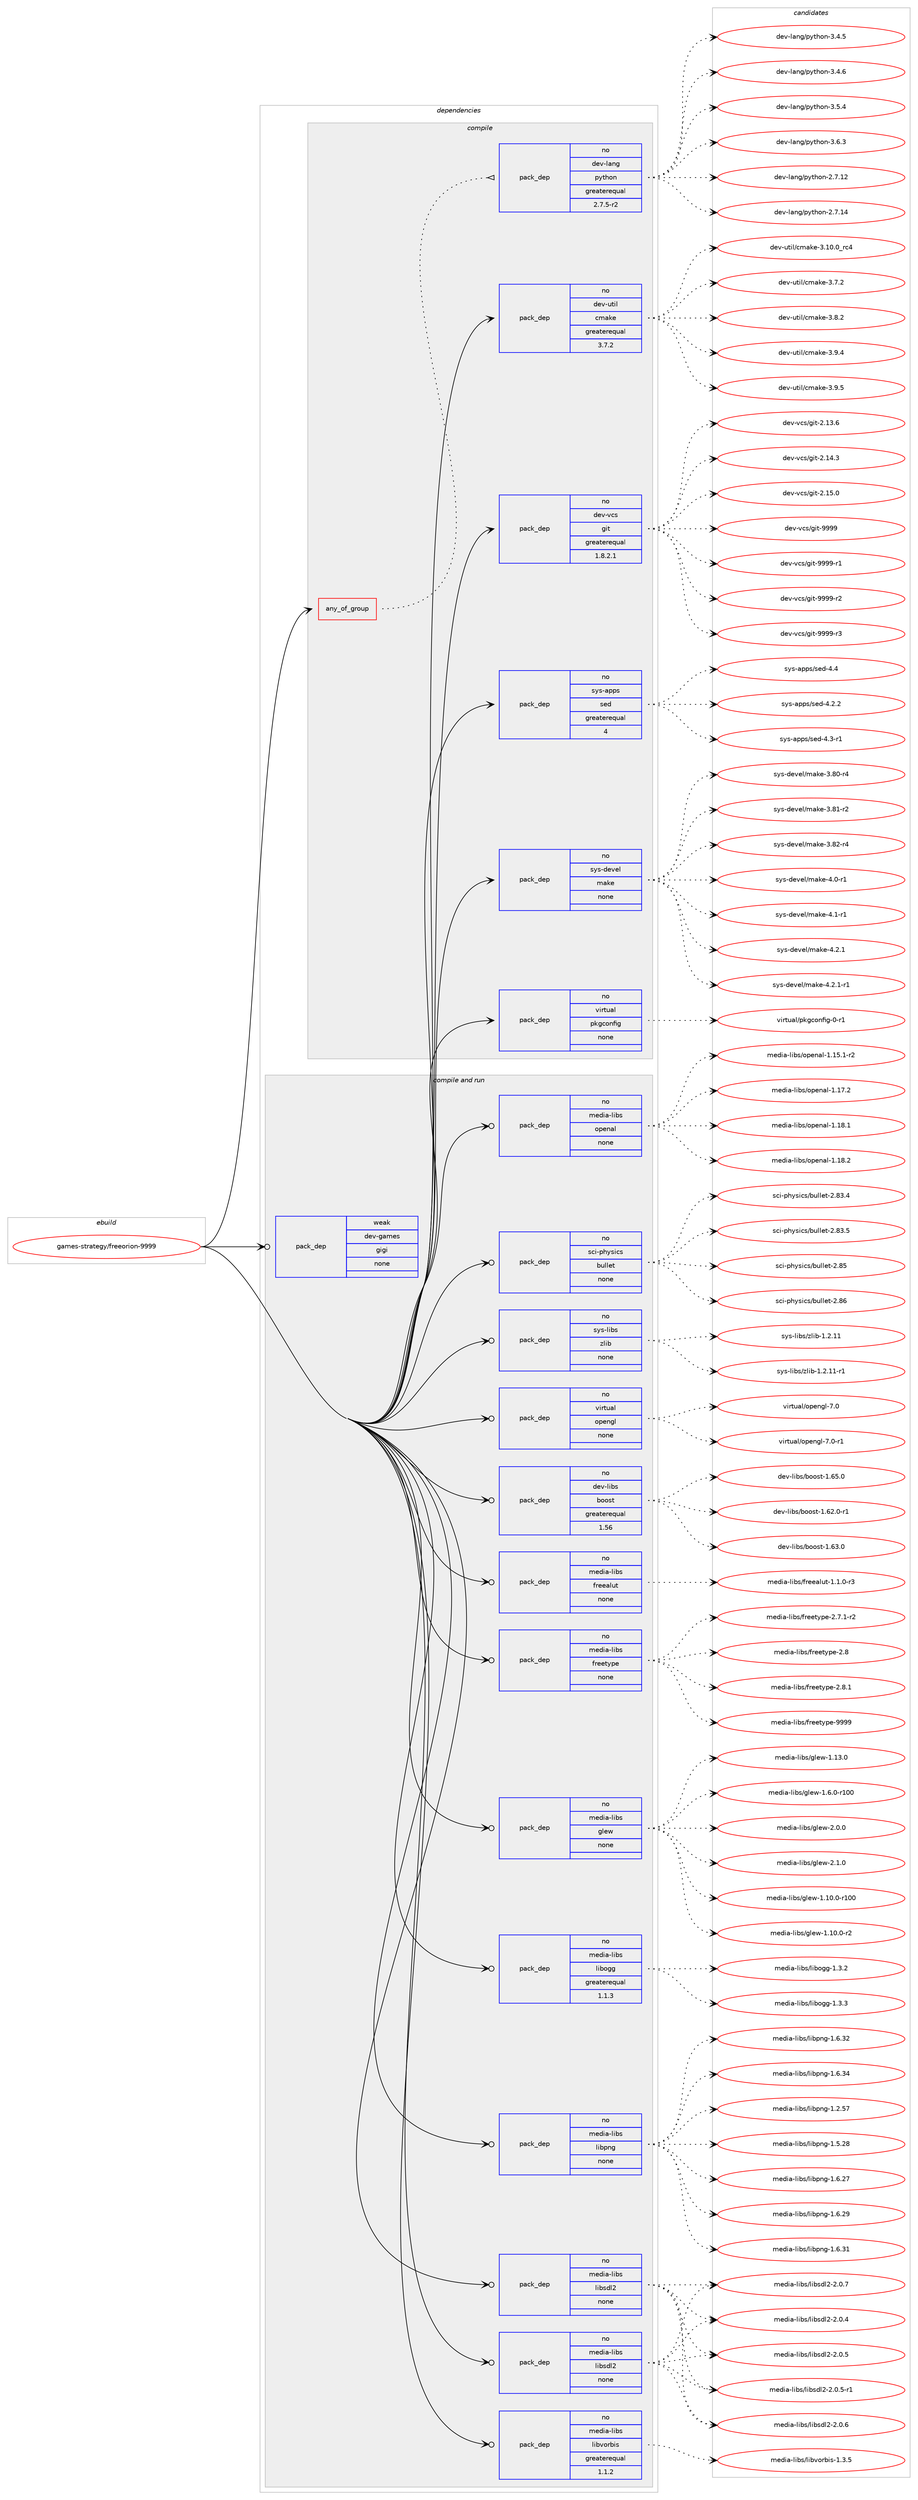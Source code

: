 digraph prolog {

# *************
# Graph options
# *************

newrank=true;
concentrate=true;
compound=true;
graph [rankdir=LR,fontname=Helvetica,fontsize=10,ranksep=1.5];#, ranksep=2.5, nodesep=0.2];
edge  [arrowhead=vee];
node  [fontname=Helvetica,fontsize=10];

# **********
# The ebuild
# **********

subgraph cluster_leftcol {
color=gray;
rank=same;
label=<<i>ebuild</i>>;
id [label="games-strategy/freeorion-9999", color=red, width=4, href="../games-strategy/freeorion-9999.svg"];
}

# ****************
# The dependencies
# ****************

subgraph cluster_midcol {
color=gray;
label=<<i>dependencies</i>>;
subgraph cluster_compile {
fillcolor="#eeeeee";
style=filled;
label=<<i>compile</i>>;
subgraph any4710 {
dependency304415 [label=<<TABLE BORDER="0" CELLBORDER="1" CELLSPACING="0" CELLPADDING="4"><TR><TD CELLPADDING="10">any_of_group</TD></TR></TABLE>>, shape=none, color=red];subgraph pack218459 {
dependency304416 [label=<<TABLE BORDER="0" CELLBORDER="1" CELLSPACING="0" CELLPADDING="4" WIDTH="220"><TR><TD ROWSPAN="6" CELLPADDING="30">pack_dep</TD></TR><TR><TD WIDTH="110">no</TD></TR><TR><TD>dev-lang</TD></TR><TR><TD>python</TD></TR><TR><TD>greaterequal</TD></TR><TR><TD>2.7.5-r2</TD></TR></TABLE>>, shape=none, color=blue];
}
dependency304415:e -> dependency304416:w [weight=20,style="dotted",arrowhead="oinv"];
}
id:e -> dependency304415:w [weight=20,style="solid",arrowhead="vee"];
subgraph pack218460 {
dependency304417 [label=<<TABLE BORDER="0" CELLBORDER="1" CELLSPACING="0" CELLPADDING="4" WIDTH="220"><TR><TD ROWSPAN="6" CELLPADDING="30">pack_dep</TD></TR><TR><TD WIDTH="110">no</TD></TR><TR><TD>dev-util</TD></TR><TR><TD>cmake</TD></TR><TR><TD>greaterequal</TD></TR><TR><TD>3.7.2</TD></TR></TABLE>>, shape=none, color=blue];
}
id:e -> dependency304417:w [weight=20,style="solid",arrowhead="vee"];
subgraph pack218461 {
dependency304418 [label=<<TABLE BORDER="0" CELLBORDER="1" CELLSPACING="0" CELLPADDING="4" WIDTH="220"><TR><TD ROWSPAN="6" CELLPADDING="30">pack_dep</TD></TR><TR><TD WIDTH="110">no</TD></TR><TR><TD>dev-vcs</TD></TR><TR><TD>git</TD></TR><TR><TD>greaterequal</TD></TR><TR><TD>1.8.2.1</TD></TR></TABLE>>, shape=none, color=blue];
}
id:e -> dependency304418:w [weight=20,style="solid",arrowhead="vee"];
subgraph pack218462 {
dependency304419 [label=<<TABLE BORDER="0" CELLBORDER="1" CELLSPACING="0" CELLPADDING="4" WIDTH="220"><TR><TD ROWSPAN="6" CELLPADDING="30">pack_dep</TD></TR><TR><TD WIDTH="110">no</TD></TR><TR><TD>sys-apps</TD></TR><TR><TD>sed</TD></TR><TR><TD>greaterequal</TD></TR><TR><TD>4</TD></TR></TABLE>>, shape=none, color=blue];
}
id:e -> dependency304419:w [weight=20,style="solid",arrowhead="vee"];
subgraph pack218463 {
dependency304420 [label=<<TABLE BORDER="0" CELLBORDER="1" CELLSPACING="0" CELLPADDING="4" WIDTH="220"><TR><TD ROWSPAN="6" CELLPADDING="30">pack_dep</TD></TR><TR><TD WIDTH="110">no</TD></TR><TR><TD>sys-devel</TD></TR><TR><TD>make</TD></TR><TR><TD>none</TD></TR><TR><TD></TD></TR></TABLE>>, shape=none, color=blue];
}
id:e -> dependency304420:w [weight=20,style="solid",arrowhead="vee"];
subgraph pack218464 {
dependency304421 [label=<<TABLE BORDER="0" CELLBORDER="1" CELLSPACING="0" CELLPADDING="4" WIDTH="220"><TR><TD ROWSPAN="6" CELLPADDING="30">pack_dep</TD></TR><TR><TD WIDTH="110">no</TD></TR><TR><TD>virtual</TD></TR><TR><TD>pkgconfig</TD></TR><TR><TD>none</TD></TR><TR><TD></TD></TR></TABLE>>, shape=none, color=blue];
}
id:e -> dependency304421:w [weight=20,style="solid",arrowhead="vee"];
}
subgraph cluster_compileandrun {
fillcolor="#eeeeee";
style=filled;
label=<<i>compile and run</i>>;
subgraph pack218465 {
dependency304422 [label=<<TABLE BORDER="0" CELLBORDER="1" CELLSPACING="0" CELLPADDING="4" WIDTH="220"><TR><TD ROWSPAN="6" CELLPADDING="30">pack_dep</TD></TR><TR><TD WIDTH="110">no</TD></TR><TR><TD>dev-libs</TD></TR><TR><TD>boost</TD></TR><TR><TD>greaterequal</TD></TR><TR><TD>1.56</TD></TR></TABLE>>, shape=none, color=blue];
}
id:e -> dependency304422:w [weight=20,style="solid",arrowhead="odotvee"];
subgraph pack218466 {
dependency304423 [label=<<TABLE BORDER="0" CELLBORDER="1" CELLSPACING="0" CELLPADDING="4" WIDTH="220"><TR><TD ROWSPAN="6" CELLPADDING="30">pack_dep</TD></TR><TR><TD WIDTH="110">no</TD></TR><TR><TD>media-libs</TD></TR><TR><TD>freealut</TD></TR><TR><TD>none</TD></TR><TR><TD></TD></TR></TABLE>>, shape=none, color=blue];
}
id:e -> dependency304423:w [weight=20,style="solid",arrowhead="odotvee"];
subgraph pack218467 {
dependency304424 [label=<<TABLE BORDER="0" CELLBORDER="1" CELLSPACING="0" CELLPADDING="4" WIDTH="220"><TR><TD ROWSPAN="6" CELLPADDING="30">pack_dep</TD></TR><TR><TD WIDTH="110">no</TD></TR><TR><TD>media-libs</TD></TR><TR><TD>freetype</TD></TR><TR><TD>none</TD></TR><TR><TD></TD></TR></TABLE>>, shape=none, color=blue];
}
id:e -> dependency304424:w [weight=20,style="solid",arrowhead="odotvee"];
subgraph pack218468 {
dependency304425 [label=<<TABLE BORDER="0" CELLBORDER="1" CELLSPACING="0" CELLPADDING="4" WIDTH="220"><TR><TD ROWSPAN="6" CELLPADDING="30">pack_dep</TD></TR><TR><TD WIDTH="110">no</TD></TR><TR><TD>media-libs</TD></TR><TR><TD>glew</TD></TR><TR><TD>none</TD></TR><TR><TD></TD></TR></TABLE>>, shape=none, color=blue];
}
id:e -> dependency304425:w [weight=20,style="solid",arrowhead="odotvee"];
subgraph pack218469 {
dependency304426 [label=<<TABLE BORDER="0" CELLBORDER="1" CELLSPACING="0" CELLPADDING="4" WIDTH="220"><TR><TD ROWSPAN="6" CELLPADDING="30">pack_dep</TD></TR><TR><TD WIDTH="110">no</TD></TR><TR><TD>media-libs</TD></TR><TR><TD>libogg</TD></TR><TR><TD>greaterequal</TD></TR><TR><TD>1.1.3</TD></TR></TABLE>>, shape=none, color=blue];
}
id:e -> dependency304426:w [weight=20,style="solid",arrowhead="odotvee"];
subgraph pack218470 {
dependency304427 [label=<<TABLE BORDER="0" CELLBORDER="1" CELLSPACING="0" CELLPADDING="4" WIDTH="220"><TR><TD ROWSPAN="6" CELLPADDING="30">pack_dep</TD></TR><TR><TD WIDTH="110">no</TD></TR><TR><TD>media-libs</TD></TR><TR><TD>libpng</TD></TR><TR><TD>none</TD></TR><TR><TD></TD></TR></TABLE>>, shape=none, color=blue];
}
id:e -> dependency304427:w [weight=20,style="solid",arrowhead="odotvee"];
subgraph pack218471 {
dependency304428 [label=<<TABLE BORDER="0" CELLBORDER="1" CELLSPACING="0" CELLPADDING="4" WIDTH="220"><TR><TD ROWSPAN="6" CELLPADDING="30">pack_dep</TD></TR><TR><TD WIDTH="110">no</TD></TR><TR><TD>media-libs</TD></TR><TR><TD>libsdl2</TD></TR><TR><TD>none</TD></TR><TR><TD></TD></TR></TABLE>>, shape=none, color=blue];
}
id:e -> dependency304428:w [weight=20,style="solid",arrowhead="odotvee"];
subgraph pack218472 {
dependency304429 [label=<<TABLE BORDER="0" CELLBORDER="1" CELLSPACING="0" CELLPADDING="4" WIDTH="220"><TR><TD ROWSPAN="6" CELLPADDING="30">pack_dep</TD></TR><TR><TD WIDTH="110">no</TD></TR><TR><TD>media-libs</TD></TR><TR><TD>libsdl2</TD></TR><TR><TD>none</TD></TR><TR><TD></TD></TR></TABLE>>, shape=none, color=blue];
}
id:e -> dependency304429:w [weight=20,style="solid",arrowhead="odotvee"];
subgraph pack218473 {
dependency304430 [label=<<TABLE BORDER="0" CELLBORDER="1" CELLSPACING="0" CELLPADDING="4" WIDTH="220"><TR><TD ROWSPAN="6" CELLPADDING="30">pack_dep</TD></TR><TR><TD WIDTH="110">no</TD></TR><TR><TD>media-libs</TD></TR><TR><TD>libvorbis</TD></TR><TR><TD>greaterequal</TD></TR><TR><TD>1.1.2</TD></TR></TABLE>>, shape=none, color=blue];
}
id:e -> dependency304430:w [weight=20,style="solid",arrowhead="odotvee"];
subgraph pack218474 {
dependency304431 [label=<<TABLE BORDER="0" CELLBORDER="1" CELLSPACING="0" CELLPADDING="4" WIDTH="220"><TR><TD ROWSPAN="6" CELLPADDING="30">pack_dep</TD></TR><TR><TD WIDTH="110">no</TD></TR><TR><TD>media-libs</TD></TR><TR><TD>openal</TD></TR><TR><TD>none</TD></TR><TR><TD></TD></TR></TABLE>>, shape=none, color=blue];
}
id:e -> dependency304431:w [weight=20,style="solid",arrowhead="odotvee"];
subgraph pack218475 {
dependency304432 [label=<<TABLE BORDER="0" CELLBORDER="1" CELLSPACING="0" CELLPADDING="4" WIDTH="220"><TR><TD ROWSPAN="6" CELLPADDING="30">pack_dep</TD></TR><TR><TD WIDTH="110">no</TD></TR><TR><TD>sci-physics</TD></TR><TR><TD>bullet</TD></TR><TR><TD>none</TD></TR><TR><TD></TD></TR></TABLE>>, shape=none, color=blue];
}
id:e -> dependency304432:w [weight=20,style="solid",arrowhead="odotvee"];
subgraph pack218476 {
dependency304433 [label=<<TABLE BORDER="0" CELLBORDER="1" CELLSPACING="0" CELLPADDING="4" WIDTH="220"><TR><TD ROWSPAN="6" CELLPADDING="30">pack_dep</TD></TR><TR><TD WIDTH="110">no</TD></TR><TR><TD>sys-libs</TD></TR><TR><TD>zlib</TD></TR><TR><TD>none</TD></TR><TR><TD></TD></TR></TABLE>>, shape=none, color=blue];
}
id:e -> dependency304433:w [weight=20,style="solid",arrowhead="odotvee"];
subgraph pack218477 {
dependency304434 [label=<<TABLE BORDER="0" CELLBORDER="1" CELLSPACING="0" CELLPADDING="4" WIDTH="220"><TR><TD ROWSPAN="6" CELLPADDING="30">pack_dep</TD></TR><TR><TD WIDTH="110">no</TD></TR><TR><TD>virtual</TD></TR><TR><TD>opengl</TD></TR><TR><TD>none</TD></TR><TR><TD></TD></TR></TABLE>>, shape=none, color=blue];
}
id:e -> dependency304434:w [weight=20,style="solid",arrowhead="odotvee"];
subgraph pack218478 {
dependency304435 [label=<<TABLE BORDER="0" CELLBORDER="1" CELLSPACING="0" CELLPADDING="4" WIDTH="220"><TR><TD ROWSPAN="6" CELLPADDING="30">pack_dep</TD></TR><TR><TD WIDTH="110">weak</TD></TR><TR><TD>dev-games</TD></TR><TR><TD>gigi</TD></TR><TR><TD>none</TD></TR><TR><TD></TD></TR></TABLE>>, shape=none, color=blue];
}
id:e -> dependency304435:w [weight=20,style="solid",arrowhead="odotvee"];
}
subgraph cluster_run {
fillcolor="#eeeeee";
style=filled;
label=<<i>run</i>>;
}
}

# **************
# The candidates
# **************

subgraph cluster_choices {
rank=same;
color=gray;
label=<<i>candidates</i>>;

subgraph choice218459 {
color=black;
nodesep=1;
choice10010111845108971101034711212111610411111045504655464950 [label="dev-lang/python-2.7.12", color=red, width=4,href="../dev-lang/python-2.7.12.svg"];
choice10010111845108971101034711212111610411111045504655464952 [label="dev-lang/python-2.7.14", color=red, width=4,href="../dev-lang/python-2.7.14.svg"];
choice100101118451089711010347112121116104111110455146524653 [label="dev-lang/python-3.4.5", color=red, width=4,href="../dev-lang/python-3.4.5.svg"];
choice100101118451089711010347112121116104111110455146524654 [label="dev-lang/python-3.4.6", color=red, width=4,href="../dev-lang/python-3.4.6.svg"];
choice100101118451089711010347112121116104111110455146534652 [label="dev-lang/python-3.5.4", color=red, width=4,href="../dev-lang/python-3.5.4.svg"];
choice100101118451089711010347112121116104111110455146544651 [label="dev-lang/python-3.6.3", color=red, width=4,href="../dev-lang/python-3.6.3.svg"];
dependency304416:e -> choice10010111845108971101034711212111610411111045504655464950:w [style=dotted,weight="100"];
dependency304416:e -> choice10010111845108971101034711212111610411111045504655464952:w [style=dotted,weight="100"];
dependency304416:e -> choice100101118451089711010347112121116104111110455146524653:w [style=dotted,weight="100"];
dependency304416:e -> choice100101118451089711010347112121116104111110455146524654:w [style=dotted,weight="100"];
dependency304416:e -> choice100101118451089711010347112121116104111110455146534652:w [style=dotted,weight="100"];
dependency304416:e -> choice100101118451089711010347112121116104111110455146544651:w [style=dotted,weight="100"];
}
subgraph choice218460 {
color=black;
nodesep=1;
choice1001011184511711610510847991099710710145514649484648951149952 [label="dev-util/cmake-3.10.0_rc4", color=red, width=4,href="../dev-util/cmake-3.10.0_rc4.svg"];
choice10010111845117116105108479910997107101455146554650 [label="dev-util/cmake-3.7.2", color=red, width=4,href="../dev-util/cmake-3.7.2.svg"];
choice10010111845117116105108479910997107101455146564650 [label="dev-util/cmake-3.8.2", color=red, width=4,href="../dev-util/cmake-3.8.2.svg"];
choice10010111845117116105108479910997107101455146574652 [label="dev-util/cmake-3.9.4", color=red, width=4,href="../dev-util/cmake-3.9.4.svg"];
choice10010111845117116105108479910997107101455146574653 [label="dev-util/cmake-3.9.5", color=red, width=4,href="../dev-util/cmake-3.9.5.svg"];
dependency304417:e -> choice1001011184511711610510847991099710710145514649484648951149952:w [style=dotted,weight="100"];
dependency304417:e -> choice10010111845117116105108479910997107101455146554650:w [style=dotted,weight="100"];
dependency304417:e -> choice10010111845117116105108479910997107101455146564650:w [style=dotted,weight="100"];
dependency304417:e -> choice10010111845117116105108479910997107101455146574652:w [style=dotted,weight="100"];
dependency304417:e -> choice10010111845117116105108479910997107101455146574653:w [style=dotted,weight="100"];
}
subgraph choice218461 {
color=black;
nodesep=1;
choice10010111845118991154710310511645504649514654 [label="dev-vcs/git-2.13.6", color=red, width=4,href="../dev-vcs/git-2.13.6.svg"];
choice10010111845118991154710310511645504649524651 [label="dev-vcs/git-2.14.3", color=red, width=4,href="../dev-vcs/git-2.14.3.svg"];
choice10010111845118991154710310511645504649534648 [label="dev-vcs/git-2.15.0", color=red, width=4,href="../dev-vcs/git-2.15.0.svg"];
choice1001011184511899115471031051164557575757 [label="dev-vcs/git-9999", color=red, width=4,href="../dev-vcs/git-9999.svg"];
choice10010111845118991154710310511645575757574511449 [label="dev-vcs/git-9999-r1", color=red, width=4,href="../dev-vcs/git-9999-r1.svg"];
choice10010111845118991154710310511645575757574511450 [label="dev-vcs/git-9999-r2", color=red, width=4,href="../dev-vcs/git-9999-r2.svg"];
choice10010111845118991154710310511645575757574511451 [label="dev-vcs/git-9999-r3", color=red, width=4,href="../dev-vcs/git-9999-r3.svg"];
dependency304418:e -> choice10010111845118991154710310511645504649514654:w [style=dotted,weight="100"];
dependency304418:e -> choice10010111845118991154710310511645504649524651:w [style=dotted,weight="100"];
dependency304418:e -> choice10010111845118991154710310511645504649534648:w [style=dotted,weight="100"];
dependency304418:e -> choice1001011184511899115471031051164557575757:w [style=dotted,weight="100"];
dependency304418:e -> choice10010111845118991154710310511645575757574511449:w [style=dotted,weight="100"];
dependency304418:e -> choice10010111845118991154710310511645575757574511450:w [style=dotted,weight="100"];
dependency304418:e -> choice10010111845118991154710310511645575757574511451:w [style=dotted,weight="100"];
}
subgraph choice218462 {
color=black;
nodesep=1;
choice115121115459711211211547115101100455246504650 [label="sys-apps/sed-4.2.2", color=red, width=4,href="../sys-apps/sed-4.2.2.svg"];
choice115121115459711211211547115101100455246514511449 [label="sys-apps/sed-4.3-r1", color=red, width=4,href="../sys-apps/sed-4.3-r1.svg"];
choice11512111545971121121154711510110045524652 [label="sys-apps/sed-4.4", color=red, width=4,href="../sys-apps/sed-4.4.svg"];
dependency304419:e -> choice115121115459711211211547115101100455246504650:w [style=dotted,weight="100"];
dependency304419:e -> choice115121115459711211211547115101100455246514511449:w [style=dotted,weight="100"];
dependency304419:e -> choice11512111545971121121154711510110045524652:w [style=dotted,weight="100"];
}
subgraph choice218463 {
color=black;
nodesep=1;
choice11512111545100101118101108471099710710145514656484511452 [label="sys-devel/make-3.80-r4", color=red, width=4,href="../sys-devel/make-3.80-r4.svg"];
choice11512111545100101118101108471099710710145514656494511450 [label="sys-devel/make-3.81-r2", color=red, width=4,href="../sys-devel/make-3.81-r2.svg"];
choice11512111545100101118101108471099710710145514656504511452 [label="sys-devel/make-3.82-r4", color=red, width=4,href="../sys-devel/make-3.82-r4.svg"];
choice115121115451001011181011084710997107101455246484511449 [label="sys-devel/make-4.0-r1", color=red, width=4,href="../sys-devel/make-4.0-r1.svg"];
choice115121115451001011181011084710997107101455246494511449 [label="sys-devel/make-4.1-r1", color=red, width=4,href="../sys-devel/make-4.1-r1.svg"];
choice115121115451001011181011084710997107101455246504649 [label="sys-devel/make-4.2.1", color=red, width=4,href="../sys-devel/make-4.2.1.svg"];
choice1151211154510010111810110847109971071014552465046494511449 [label="sys-devel/make-4.2.1-r1", color=red, width=4,href="../sys-devel/make-4.2.1-r1.svg"];
dependency304420:e -> choice11512111545100101118101108471099710710145514656484511452:w [style=dotted,weight="100"];
dependency304420:e -> choice11512111545100101118101108471099710710145514656494511450:w [style=dotted,weight="100"];
dependency304420:e -> choice11512111545100101118101108471099710710145514656504511452:w [style=dotted,weight="100"];
dependency304420:e -> choice115121115451001011181011084710997107101455246484511449:w [style=dotted,weight="100"];
dependency304420:e -> choice115121115451001011181011084710997107101455246494511449:w [style=dotted,weight="100"];
dependency304420:e -> choice115121115451001011181011084710997107101455246504649:w [style=dotted,weight="100"];
dependency304420:e -> choice1151211154510010111810110847109971071014552465046494511449:w [style=dotted,weight="100"];
}
subgraph choice218464 {
color=black;
nodesep=1;
choice11810511411611797108471121071039911111010210510345484511449 [label="virtual/pkgconfig-0-r1", color=red, width=4,href="../virtual/pkgconfig-0-r1.svg"];
dependency304421:e -> choice11810511411611797108471121071039911111010210510345484511449:w [style=dotted,weight="100"];
}
subgraph choice218465 {
color=black;
nodesep=1;
choice10010111845108105981154798111111115116454946545046484511449 [label="dev-libs/boost-1.62.0-r1", color=red, width=4,href="../dev-libs/boost-1.62.0-r1.svg"];
choice1001011184510810598115479811111111511645494654514648 [label="dev-libs/boost-1.63.0", color=red, width=4,href="../dev-libs/boost-1.63.0.svg"];
choice1001011184510810598115479811111111511645494654534648 [label="dev-libs/boost-1.65.0", color=red, width=4,href="../dev-libs/boost-1.65.0.svg"];
dependency304422:e -> choice10010111845108105981154798111111115116454946545046484511449:w [style=dotted,weight="100"];
dependency304422:e -> choice1001011184510810598115479811111111511645494654514648:w [style=dotted,weight="100"];
dependency304422:e -> choice1001011184510810598115479811111111511645494654534648:w [style=dotted,weight="100"];
}
subgraph choice218466 {
color=black;
nodesep=1;
choice10910110010597451081059811547102114101101971081171164549464946484511451 [label="media-libs/freealut-1.1.0-r3", color=red, width=4,href="../media-libs/freealut-1.1.0-r3.svg"];
dependency304423:e -> choice10910110010597451081059811547102114101101971081171164549464946484511451:w [style=dotted,weight="100"];
}
subgraph choice218467 {
color=black;
nodesep=1;
choice109101100105974510810598115471021141011011161211121014550465546494511450 [label="media-libs/freetype-2.7.1-r2", color=red, width=4,href="../media-libs/freetype-2.7.1-r2.svg"];
choice1091011001059745108105981154710211410110111612111210145504656 [label="media-libs/freetype-2.8", color=red, width=4,href="../media-libs/freetype-2.8.svg"];
choice10910110010597451081059811547102114101101116121112101455046564649 [label="media-libs/freetype-2.8.1", color=red, width=4,href="../media-libs/freetype-2.8.1.svg"];
choice109101100105974510810598115471021141011011161211121014557575757 [label="media-libs/freetype-9999", color=red, width=4,href="../media-libs/freetype-9999.svg"];
dependency304424:e -> choice109101100105974510810598115471021141011011161211121014550465546494511450:w [style=dotted,weight="100"];
dependency304424:e -> choice1091011001059745108105981154710211410110111612111210145504656:w [style=dotted,weight="100"];
dependency304424:e -> choice10910110010597451081059811547102114101101116121112101455046564649:w [style=dotted,weight="100"];
dependency304424:e -> choice109101100105974510810598115471021141011011161211121014557575757:w [style=dotted,weight="100"];
}
subgraph choice218468 {
color=black;
nodesep=1;
choice109101100105974510810598115471031081011194549464948464845114494848 [label="media-libs/glew-1.10.0-r100", color=red, width=4,href="../media-libs/glew-1.10.0-r100.svg"];
choice10910110010597451081059811547103108101119454946494846484511450 [label="media-libs/glew-1.10.0-r2", color=red, width=4,href="../media-libs/glew-1.10.0-r2.svg"];
choice1091011001059745108105981154710310810111945494649514648 [label="media-libs/glew-1.13.0", color=red, width=4,href="../media-libs/glew-1.13.0.svg"];
choice1091011001059745108105981154710310810111945494654464845114494848 [label="media-libs/glew-1.6.0-r100", color=red, width=4,href="../media-libs/glew-1.6.0-r100.svg"];
choice10910110010597451081059811547103108101119455046484648 [label="media-libs/glew-2.0.0", color=red, width=4,href="../media-libs/glew-2.0.0.svg"];
choice10910110010597451081059811547103108101119455046494648 [label="media-libs/glew-2.1.0", color=red, width=4,href="../media-libs/glew-2.1.0.svg"];
dependency304425:e -> choice109101100105974510810598115471031081011194549464948464845114494848:w [style=dotted,weight="100"];
dependency304425:e -> choice10910110010597451081059811547103108101119454946494846484511450:w [style=dotted,weight="100"];
dependency304425:e -> choice1091011001059745108105981154710310810111945494649514648:w [style=dotted,weight="100"];
dependency304425:e -> choice1091011001059745108105981154710310810111945494654464845114494848:w [style=dotted,weight="100"];
dependency304425:e -> choice10910110010597451081059811547103108101119455046484648:w [style=dotted,weight="100"];
dependency304425:e -> choice10910110010597451081059811547103108101119455046494648:w [style=dotted,weight="100"];
}
subgraph choice218469 {
color=black;
nodesep=1;
choice1091011001059745108105981154710810598111103103454946514650 [label="media-libs/libogg-1.3.2", color=red, width=4,href="../media-libs/libogg-1.3.2.svg"];
choice1091011001059745108105981154710810598111103103454946514651 [label="media-libs/libogg-1.3.3", color=red, width=4,href="../media-libs/libogg-1.3.3.svg"];
dependency304426:e -> choice1091011001059745108105981154710810598111103103454946514650:w [style=dotted,weight="100"];
dependency304426:e -> choice1091011001059745108105981154710810598111103103454946514651:w [style=dotted,weight="100"];
}
subgraph choice218470 {
color=black;
nodesep=1;
choice109101100105974510810598115471081059811211010345494650465355 [label="media-libs/libpng-1.2.57", color=red, width=4,href="../media-libs/libpng-1.2.57.svg"];
choice109101100105974510810598115471081059811211010345494653465056 [label="media-libs/libpng-1.5.28", color=red, width=4,href="../media-libs/libpng-1.5.28.svg"];
choice109101100105974510810598115471081059811211010345494654465055 [label="media-libs/libpng-1.6.27", color=red, width=4,href="../media-libs/libpng-1.6.27.svg"];
choice109101100105974510810598115471081059811211010345494654465057 [label="media-libs/libpng-1.6.29", color=red, width=4,href="../media-libs/libpng-1.6.29.svg"];
choice109101100105974510810598115471081059811211010345494654465149 [label="media-libs/libpng-1.6.31", color=red, width=4,href="../media-libs/libpng-1.6.31.svg"];
choice109101100105974510810598115471081059811211010345494654465150 [label="media-libs/libpng-1.6.32", color=red, width=4,href="../media-libs/libpng-1.6.32.svg"];
choice109101100105974510810598115471081059811211010345494654465152 [label="media-libs/libpng-1.6.34", color=red, width=4,href="../media-libs/libpng-1.6.34.svg"];
dependency304427:e -> choice109101100105974510810598115471081059811211010345494650465355:w [style=dotted,weight="100"];
dependency304427:e -> choice109101100105974510810598115471081059811211010345494653465056:w [style=dotted,weight="100"];
dependency304427:e -> choice109101100105974510810598115471081059811211010345494654465055:w [style=dotted,weight="100"];
dependency304427:e -> choice109101100105974510810598115471081059811211010345494654465057:w [style=dotted,weight="100"];
dependency304427:e -> choice109101100105974510810598115471081059811211010345494654465149:w [style=dotted,weight="100"];
dependency304427:e -> choice109101100105974510810598115471081059811211010345494654465150:w [style=dotted,weight="100"];
dependency304427:e -> choice109101100105974510810598115471081059811211010345494654465152:w [style=dotted,weight="100"];
}
subgraph choice218471 {
color=black;
nodesep=1;
choice109101100105974510810598115471081059811510010850455046484652 [label="media-libs/libsdl2-2.0.4", color=red, width=4,href="../media-libs/libsdl2-2.0.4.svg"];
choice109101100105974510810598115471081059811510010850455046484653 [label="media-libs/libsdl2-2.0.5", color=red, width=4,href="../media-libs/libsdl2-2.0.5.svg"];
choice1091011001059745108105981154710810598115100108504550464846534511449 [label="media-libs/libsdl2-2.0.5-r1", color=red, width=4,href="../media-libs/libsdl2-2.0.5-r1.svg"];
choice109101100105974510810598115471081059811510010850455046484654 [label="media-libs/libsdl2-2.0.6", color=red, width=4,href="../media-libs/libsdl2-2.0.6.svg"];
choice109101100105974510810598115471081059811510010850455046484655 [label="media-libs/libsdl2-2.0.7", color=red, width=4,href="../media-libs/libsdl2-2.0.7.svg"];
dependency304428:e -> choice109101100105974510810598115471081059811510010850455046484652:w [style=dotted,weight="100"];
dependency304428:e -> choice109101100105974510810598115471081059811510010850455046484653:w [style=dotted,weight="100"];
dependency304428:e -> choice1091011001059745108105981154710810598115100108504550464846534511449:w [style=dotted,weight="100"];
dependency304428:e -> choice109101100105974510810598115471081059811510010850455046484654:w [style=dotted,weight="100"];
dependency304428:e -> choice109101100105974510810598115471081059811510010850455046484655:w [style=dotted,weight="100"];
}
subgraph choice218472 {
color=black;
nodesep=1;
choice109101100105974510810598115471081059811510010850455046484652 [label="media-libs/libsdl2-2.0.4", color=red, width=4,href="../media-libs/libsdl2-2.0.4.svg"];
choice109101100105974510810598115471081059811510010850455046484653 [label="media-libs/libsdl2-2.0.5", color=red, width=4,href="../media-libs/libsdl2-2.0.5.svg"];
choice1091011001059745108105981154710810598115100108504550464846534511449 [label="media-libs/libsdl2-2.0.5-r1", color=red, width=4,href="../media-libs/libsdl2-2.0.5-r1.svg"];
choice109101100105974510810598115471081059811510010850455046484654 [label="media-libs/libsdl2-2.0.6", color=red, width=4,href="../media-libs/libsdl2-2.0.6.svg"];
choice109101100105974510810598115471081059811510010850455046484655 [label="media-libs/libsdl2-2.0.7", color=red, width=4,href="../media-libs/libsdl2-2.0.7.svg"];
dependency304429:e -> choice109101100105974510810598115471081059811510010850455046484652:w [style=dotted,weight="100"];
dependency304429:e -> choice109101100105974510810598115471081059811510010850455046484653:w [style=dotted,weight="100"];
dependency304429:e -> choice1091011001059745108105981154710810598115100108504550464846534511449:w [style=dotted,weight="100"];
dependency304429:e -> choice109101100105974510810598115471081059811510010850455046484654:w [style=dotted,weight="100"];
dependency304429:e -> choice109101100105974510810598115471081059811510010850455046484655:w [style=dotted,weight="100"];
}
subgraph choice218473 {
color=black;
nodesep=1;
choice109101100105974510810598115471081059811811111498105115454946514653 [label="media-libs/libvorbis-1.3.5", color=red, width=4,href="../media-libs/libvorbis-1.3.5.svg"];
dependency304430:e -> choice109101100105974510810598115471081059811811111498105115454946514653:w [style=dotted,weight="100"];
}
subgraph choice218474 {
color=black;
nodesep=1;
choice1091011001059745108105981154711111210111097108454946495346494511450 [label="media-libs/openal-1.15.1-r2", color=red, width=4,href="../media-libs/openal-1.15.1-r2.svg"];
choice109101100105974510810598115471111121011109710845494649554650 [label="media-libs/openal-1.17.2", color=red, width=4,href="../media-libs/openal-1.17.2.svg"];
choice109101100105974510810598115471111121011109710845494649564649 [label="media-libs/openal-1.18.1", color=red, width=4,href="../media-libs/openal-1.18.1.svg"];
choice109101100105974510810598115471111121011109710845494649564650 [label="media-libs/openal-1.18.2", color=red, width=4,href="../media-libs/openal-1.18.2.svg"];
dependency304431:e -> choice1091011001059745108105981154711111210111097108454946495346494511450:w [style=dotted,weight="100"];
dependency304431:e -> choice109101100105974510810598115471111121011109710845494649554650:w [style=dotted,weight="100"];
dependency304431:e -> choice109101100105974510810598115471111121011109710845494649564649:w [style=dotted,weight="100"];
dependency304431:e -> choice109101100105974510810598115471111121011109710845494649564650:w [style=dotted,weight="100"];
}
subgraph choice218475 {
color=black;
nodesep=1;
choice115991054511210412111510599115479811710810810111645504656514652 [label="sci-physics/bullet-2.83.4", color=red, width=4,href="../sci-physics/bullet-2.83.4.svg"];
choice115991054511210412111510599115479811710810810111645504656514653 [label="sci-physics/bullet-2.83.5", color=red, width=4,href="../sci-physics/bullet-2.83.5.svg"];
choice11599105451121041211151059911547981171081081011164550465653 [label="sci-physics/bullet-2.85", color=red, width=4,href="../sci-physics/bullet-2.85.svg"];
choice11599105451121041211151059911547981171081081011164550465654 [label="sci-physics/bullet-2.86", color=red, width=4,href="../sci-physics/bullet-2.86.svg"];
dependency304432:e -> choice115991054511210412111510599115479811710810810111645504656514652:w [style=dotted,weight="100"];
dependency304432:e -> choice115991054511210412111510599115479811710810810111645504656514653:w [style=dotted,weight="100"];
dependency304432:e -> choice11599105451121041211151059911547981171081081011164550465653:w [style=dotted,weight="100"];
dependency304432:e -> choice11599105451121041211151059911547981171081081011164550465654:w [style=dotted,weight="100"];
}
subgraph choice218476 {
color=black;
nodesep=1;
choice1151211154510810598115471221081059845494650464949 [label="sys-libs/zlib-1.2.11", color=red, width=4,href="../sys-libs/zlib-1.2.11.svg"];
choice11512111545108105981154712210810598454946504649494511449 [label="sys-libs/zlib-1.2.11-r1", color=red, width=4,href="../sys-libs/zlib-1.2.11-r1.svg"];
dependency304433:e -> choice1151211154510810598115471221081059845494650464949:w [style=dotted,weight="100"];
dependency304433:e -> choice11512111545108105981154712210810598454946504649494511449:w [style=dotted,weight="100"];
}
subgraph choice218477 {
color=black;
nodesep=1;
choice118105114116117971084711111210111010310845554648 [label="virtual/opengl-7.0", color=red, width=4,href="../virtual/opengl-7.0.svg"];
choice1181051141161179710847111112101110103108455546484511449 [label="virtual/opengl-7.0-r1", color=red, width=4,href="../virtual/opengl-7.0-r1.svg"];
dependency304434:e -> choice118105114116117971084711111210111010310845554648:w [style=dotted,weight="100"];
dependency304434:e -> choice1181051141161179710847111112101110103108455546484511449:w [style=dotted,weight="100"];
}
subgraph choice218478 {
color=black;
nodesep=1;
}
}

}
